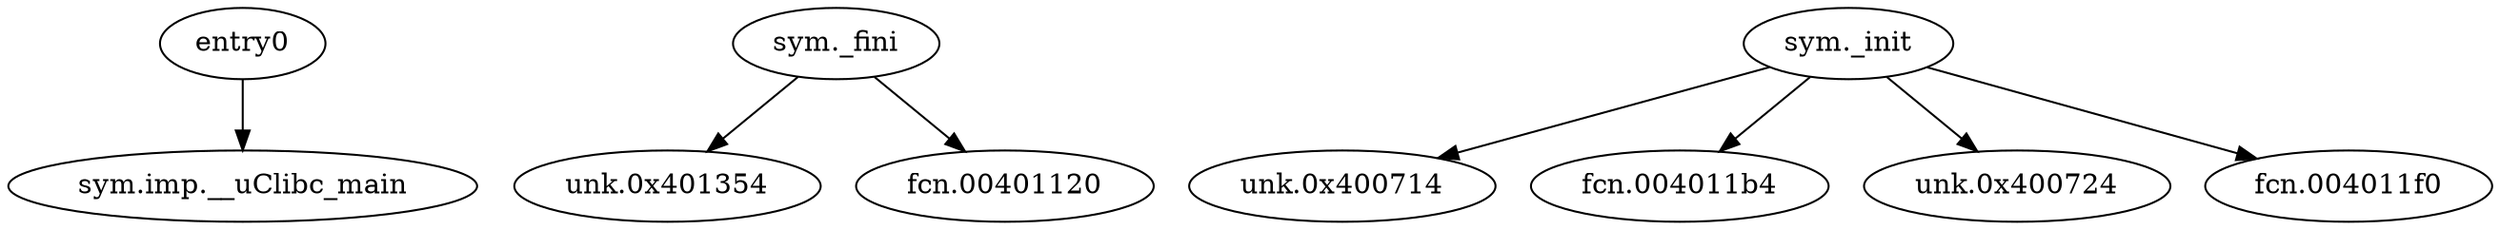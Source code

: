 digraph code {
  "0x004010d0" [label="entry0"];
  "0x004010d0" -> "0x00400760";
  "0x00400760" [label="sym.imp.__uClibc_main"];
  "0x00401330" [label="sym._fini"];
  "0x00401330" -> "0x00401354";
  "0x00401354" [label="unk.0x401354"];
  "0x00401330" -> "0x00401120";
  "0x00401120" [label="fcn.00401120"];
  "0x004006f0" [label="sym._init"];
  "0x004006f0" -> "0x00400714";
  "0x00400714" [label="unk.0x400714"];
  "0x004006f0" -> "0x004011b4";
  "0x004011b4" [label="fcn.004011b4"];
  "0x004006f0" -> "0x00400724";
  "0x00400724" [label="unk.0x400724"];
  "0x004006f0" -> "0x004011f0";
  "0x004011f0" [label="fcn.004011f0"];
}